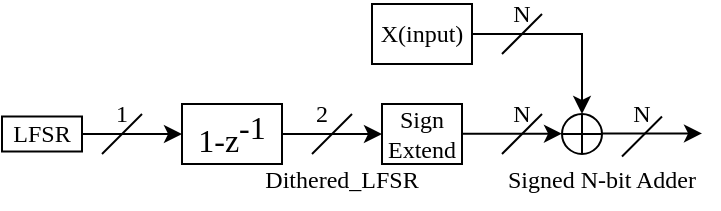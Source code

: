 <mxfile version="24.8.3">
  <diagram name="Page-1" id="TlybpZzslaQXDVMsCImC">
    <mxGraphModel dx="488" dy="269" grid="1" gridSize="10" guides="1" tooltips="1" connect="1" arrows="1" fold="1" page="1" pageScale="1" pageWidth="850" pageHeight="1100" math="0" shadow="0">
      <root>
        <mxCell id="0" />
        <mxCell id="1" parent="0" />
        <mxCell id="6veqzkO-U2l6y4iQRFbG-1" value="&lt;span style=&quot;font-family: &amp;quot;Cambria Math&amp;quot;; font-size: 16px;&quot;&gt;1-z&lt;sup style=&quot;font-size: 16px;&quot;&gt;-1&lt;/sup&gt;&lt;/span&gt;" style="rounded=0;whiteSpace=wrap;html=1;fontSize=16;fontStyle=0" vertex="1" parent="1">
          <mxGeometry x="320" y="200" width="50" height="30" as="geometry" />
        </mxCell>
        <mxCell id="6veqzkO-U2l6y4iQRFbG-2" value="" style="endArrow=classic;html=1;rounded=0;entryX=0;entryY=0.5;entryDx=0;entryDy=0;" edge="1" parent="1" target="6veqzkO-U2l6y4iQRFbG-1">
          <mxGeometry width="50" height="50" relative="1" as="geometry">
            <mxPoint x="270" y="215" as="sourcePoint" />
            <mxPoint x="380" y="240" as="targetPoint" />
          </mxGeometry>
        </mxCell>
        <mxCell id="6veqzkO-U2l6y4iQRFbG-3" value="" style="endArrow=none;html=1;rounded=0;" edge="1" parent="1">
          <mxGeometry width="50" height="50" relative="1" as="geometry">
            <mxPoint x="280" y="225" as="sourcePoint" />
            <mxPoint x="300" y="205" as="targetPoint" />
          </mxGeometry>
        </mxCell>
        <mxCell id="6veqzkO-U2l6y4iQRFbG-4" value="" style="endArrow=classic;html=1;rounded=0;exitX=1;exitY=0.5;exitDx=0;exitDy=0;" edge="1" parent="1" source="6veqzkO-U2l6y4iQRFbG-1">
          <mxGeometry width="50" height="50" relative="1" as="geometry">
            <mxPoint x="330" y="290" as="sourcePoint" />
            <mxPoint x="420" y="215" as="targetPoint" />
          </mxGeometry>
        </mxCell>
        <mxCell id="6veqzkO-U2l6y4iQRFbG-5" value="" style="endArrow=none;html=1;rounded=0;" edge="1" parent="1">
          <mxGeometry width="50" height="50" relative="1" as="geometry">
            <mxPoint x="385" y="225" as="sourcePoint" />
            <mxPoint x="405" y="205" as="targetPoint" />
          </mxGeometry>
        </mxCell>
        <mxCell id="6veqzkO-U2l6y4iQRFbG-7" value="&lt;font face=&quot;palatino&quot;&gt;1&lt;/font&gt;" style="text;strokeColor=none;align=center;fillColor=none;html=1;verticalAlign=middle;whiteSpace=wrap;rounded=0;" vertex="1" parent="1">
          <mxGeometry x="280" y="200" width="20" height="10" as="geometry" />
        </mxCell>
        <mxCell id="6veqzkO-U2l6y4iQRFbG-8" value="&lt;font face=&quot;palatino&quot;&gt;2&lt;/font&gt;" style="text;strokeColor=none;align=center;fillColor=none;html=1;verticalAlign=middle;whiteSpace=wrap;rounded=0;" vertex="1" parent="1">
          <mxGeometry x="380" y="200" width="20" height="10" as="geometry" />
        </mxCell>
        <mxCell id="6veqzkO-U2l6y4iQRFbG-9" value="&lt;font face=&quot;palatino&quot;&gt;Dithered_LFSR&lt;/font&gt;" style="text;strokeColor=none;align=center;fillColor=none;html=1;verticalAlign=middle;whiteSpace=wrap;rounded=0;" vertex="1" parent="1">
          <mxGeometry x="370" y="222.5" width="60" height="30" as="geometry" />
        </mxCell>
        <mxCell id="6veqzkO-U2l6y4iQRFbG-11" value="&lt;font face=&quot;palatino&quot;&gt;Sign Extend&lt;/font&gt;" style="rounded=0;whiteSpace=wrap;html=1;" vertex="1" parent="1">
          <mxGeometry x="420" y="200" width="40" height="30" as="geometry" />
        </mxCell>
        <mxCell id="6veqzkO-U2l6y4iQRFbG-12" value="" style="endArrow=classic;html=1;rounded=0;exitX=1;exitY=0.5;exitDx=0;exitDy=0;" edge="1" parent="1">
          <mxGeometry width="50" height="50" relative="1" as="geometry">
            <mxPoint x="460" y="214.82" as="sourcePoint" />
            <mxPoint x="510" y="214.82" as="targetPoint" />
          </mxGeometry>
        </mxCell>
        <mxCell id="6veqzkO-U2l6y4iQRFbG-13" value="" style="verticalLabelPosition=bottom;verticalAlign=top;html=1;shape=mxgraph.flowchart.summing_function;" vertex="1" parent="1">
          <mxGeometry x="510" y="205" width="20" height="20" as="geometry" />
        </mxCell>
        <mxCell id="6veqzkO-U2l6y4iQRFbG-14" value="&lt;font face=&quot;palatino&quot;&gt;LFSR&lt;/font&gt;" style="rounded=0;whiteSpace=wrap;html=1;" vertex="1" parent="1">
          <mxGeometry x="230" y="206.25" width="40" height="17.5" as="geometry" />
        </mxCell>
        <mxCell id="6veqzkO-U2l6y4iQRFbG-15" value="&lt;font face=&quot;palatino&quot;&gt;X(input)&lt;/font&gt;" style="rounded=0;whiteSpace=wrap;html=1;" vertex="1" parent="1">
          <mxGeometry x="415" y="150" width="50" height="30" as="geometry" />
        </mxCell>
        <mxCell id="6veqzkO-U2l6y4iQRFbG-16" value="" style="endArrow=classic;html=1;rounded=0;exitX=1;exitY=0.5;exitDx=0;exitDy=0;entryX=0.5;entryY=0;entryDx=0;entryDy=0;entryPerimeter=0;" edge="1" parent="1" source="6veqzkO-U2l6y4iQRFbG-15" target="6veqzkO-U2l6y4iQRFbG-13">
          <mxGeometry width="50" height="50" relative="1" as="geometry">
            <mxPoint x="465" y="160" as="sourcePoint" />
            <mxPoint x="560" y="165" as="targetPoint" />
            <Array as="points">
              <mxPoint x="520" y="165" />
            </Array>
          </mxGeometry>
        </mxCell>
        <mxCell id="6veqzkO-U2l6y4iQRFbG-18" value="" style="endArrow=none;html=1;rounded=0;" edge="1" parent="1">
          <mxGeometry width="50" height="50" relative="1" as="geometry">
            <mxPoint x="480" y="225" as="sourcePoint" />
            <mxPoint x="500" y="205" as="targetPoint" />
          </mxGeometry>
        </mxCell>
        <mxCell id="6veqzkO-U2l6y4iQRFbG-19" value="" style="endArrow=none;html=1;rounded=0;" edge="1" parent="1">
          <mxGeometry width="50" height="50" relative="1" as="geometry">
            <mxPoint x="480" y="175" as="sourcePoint" />
            <mxPoint x="500" y="155" as="targetPoint" />
          </mxGeometry>
        </mxCell>
        <mxCell id="6veqzkO-U2l6y4iQRFbG-20" value="&lt;font face=&quot;palatino&quot;&gt;N&lt;/font&gt;" style="text;strokeColor=none;align=center;fillColor=none;html=1;verticalAlign=middle;whiteSpace=wrap;rounded=0;" vertex="1" parent="1">
          <mxGeometry x="480" y="200" width="20" height="10" as="geometry" />
        </mxCell>
        <mxCell id="6veqzkO-U2l6y4iQRFbG-21" value="&lt;font face=&quot;palatino&quot;&gt;N&lt;/font&gt;" style="text;strokeColor=none;align=center;fillColor=none;html=1;verticalAlign=middle;whiteSpace=wrap;rounded=0;" vertex="1" parent="1">
          <mxGeometry x="480" y="150" width="20" height="10" as="geometry" />
        </mxCell>
        <mxCell id="6veqzkO-U2l6y4iQRFbG-23" value="&lt;font face=&quot;palatino&quot;&gt;Signed N-bit Adder&lt;/font&gt;" style="text;strokeColor=none;align=center;fillColor=none;html=1;verticalAlign=middle;whiteSpace=wrap;rounded=0;" vertex="1" parent="1">
          <mxGeometry x="480" y="222.5" width="100" height="30" as="geometry" />
        </mxCell>
        <mxCell id="6veqzkO-U2l6y4iQRFbG-25" value="&lt;font face=&quot;palatino&quot;&gt;N&lt;/font&gt;" style="text;strokeColor=none;align=center;fillColor=none;html=1;verticalAlign=middle;whiteSpace=wrap;rounded=0;" vertex="1" parent="1">
          <mxGeometry x="540" y="200" width="20" height="10" as="geometry" />
        </mxCell>
        <mxCell id="6veqzkO-U2l6y4iQRFbG-26" value="" style="endArrow=classic;html=1;rounded=0;exitX=1;exitY=0.5;exitDx=0;exitDy=0;" edge="1" parent="1">
          <mxGeometry width="50" height="50" relative="1" as="geometry">
            <mxPoint x="530" y="214.71" as="sourcePoint" />
            <mxPoint x="580" y="214.71" as="targetPoint" />
          </mxGeometry>
        </mxCell>
        <mxCell id="6veqzkO-U2l6y4iQRFbG-27" value="" style="endArrow=none;html=1;rounded=0;" edge="1" parent="1">
          <mxGeometry width="50" height="50" relative="1" as="geometry">
            <mxPoint x="540" y="226.25" as="sourcePoint" />
            <mxPoint x="560" y="206.25" as="targetPoint" />
          </mxGeometry>
        </mxCell>
      </root>
    </mxGraphModel>
  </diagram>
</mxfile>
